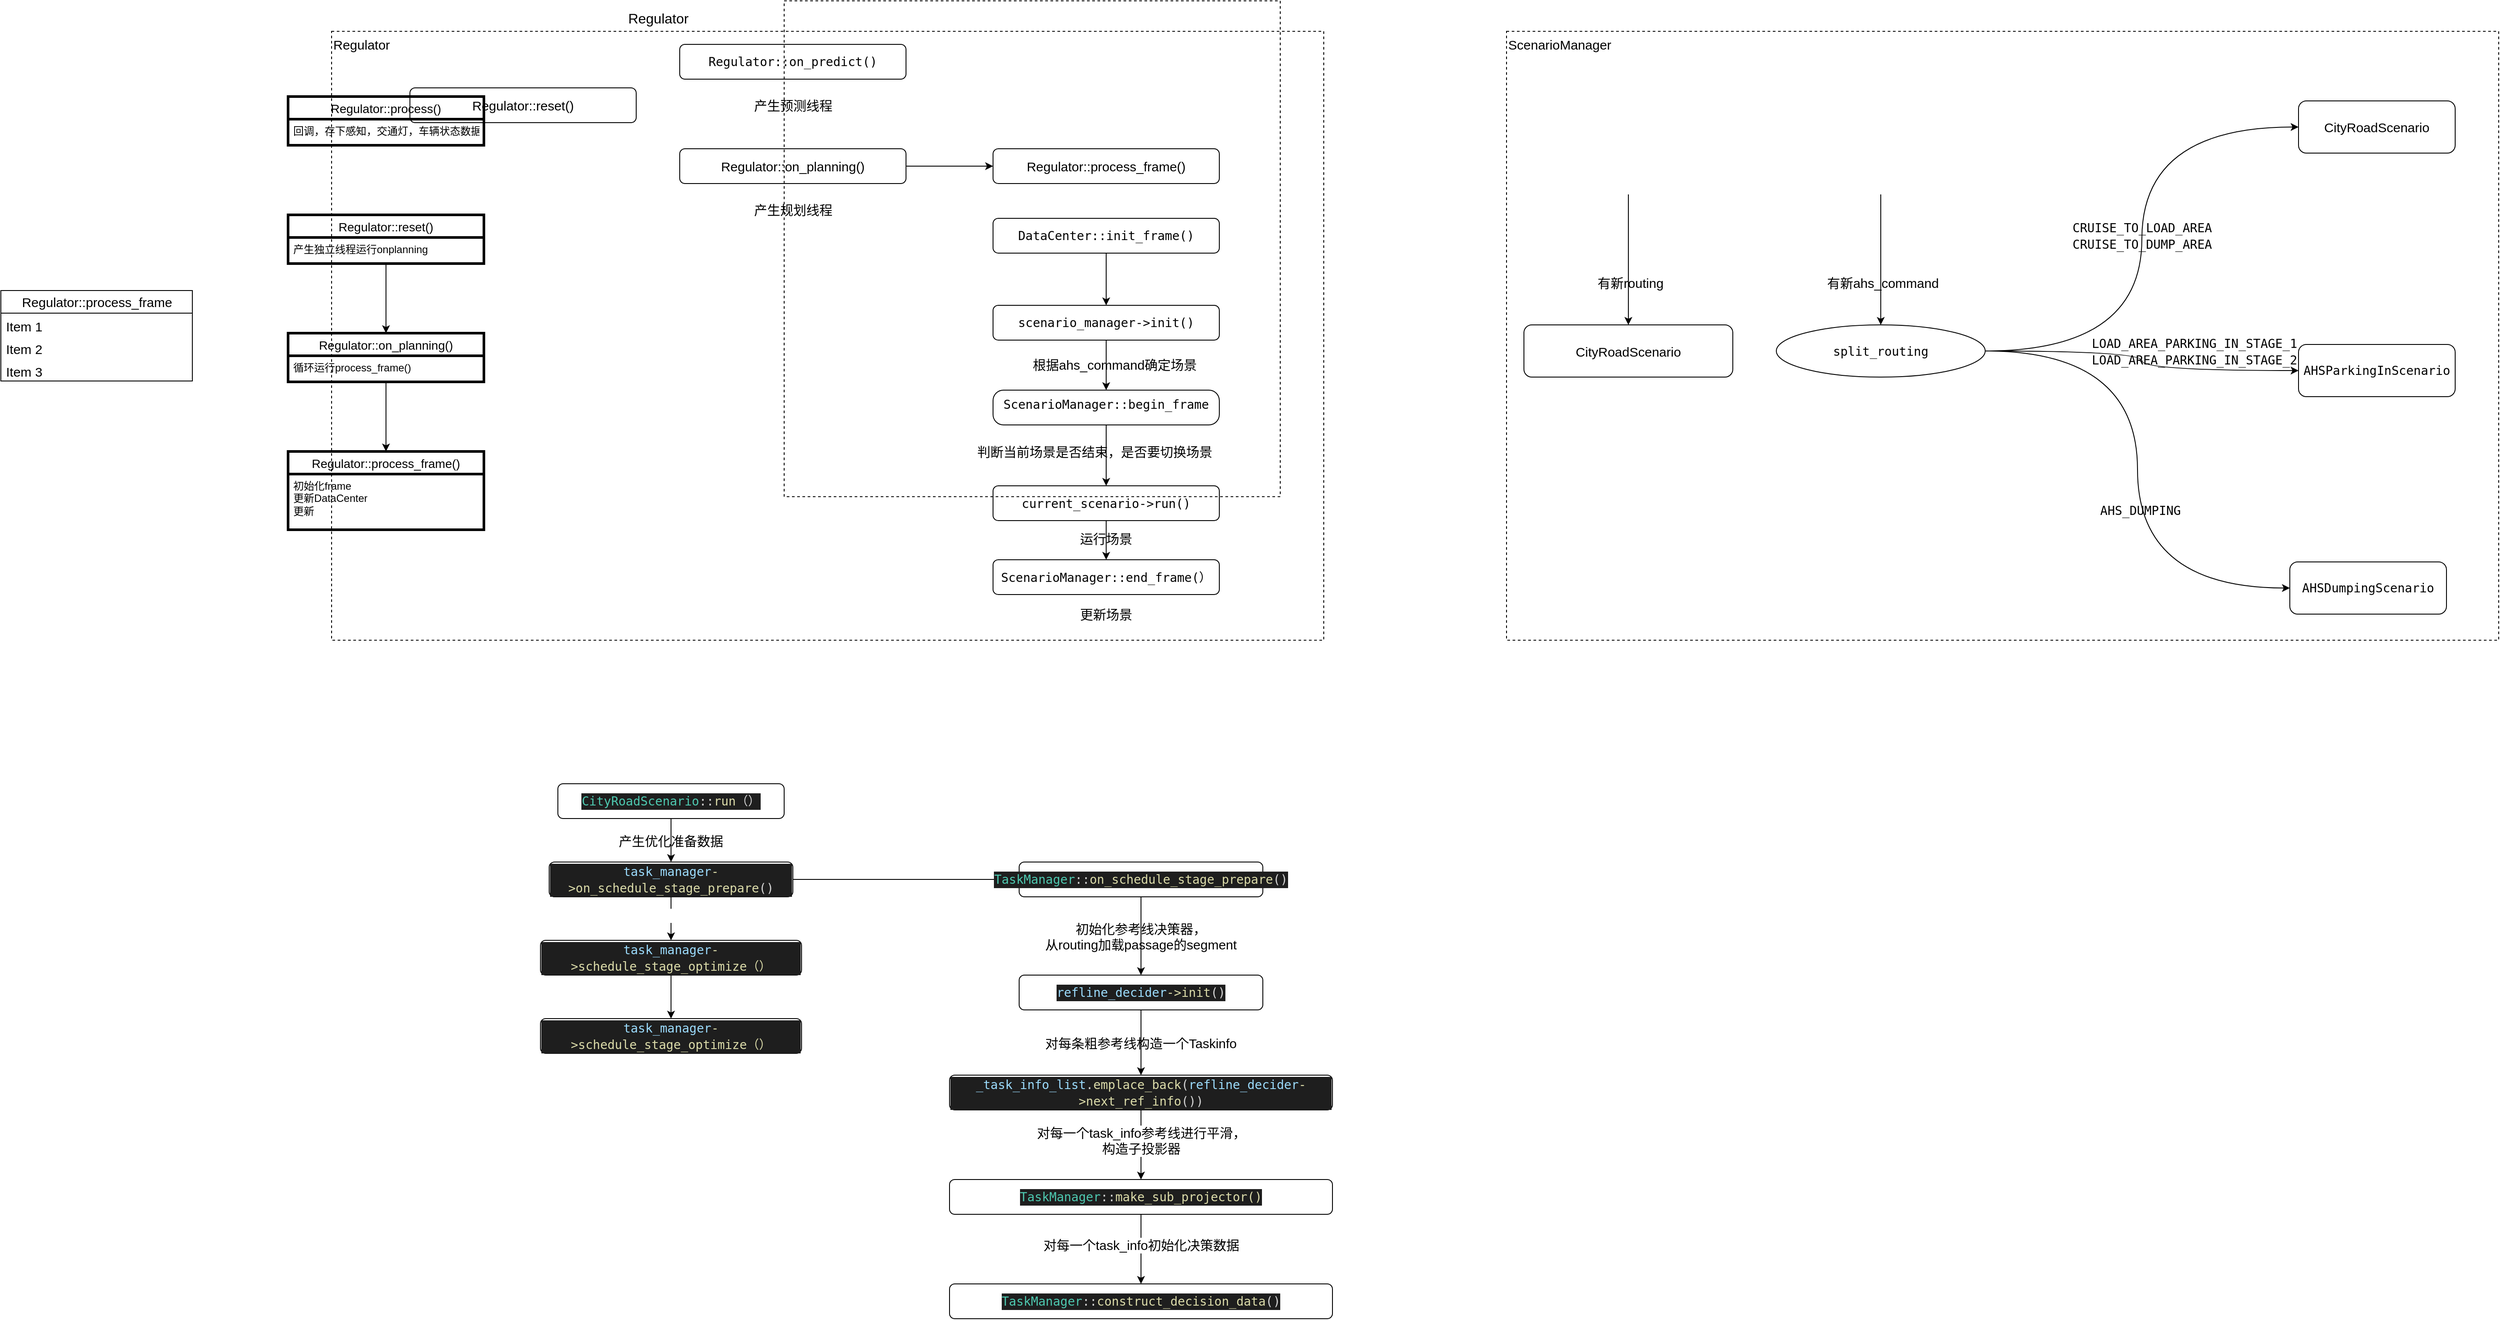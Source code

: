 <mxfile version="17.1.3" type="github">
  <diagram name="Page-1" id="9f46799a-70d6-7492-0946-bef42562c5a5">
    <mxGraphModel dx="2522" dy="757" grid="1" gridSize="10" guides="1" tooltips="1" connect="1" arrows="1" fold="1" page="1" pageScale="1" pageWidth="1100" pageHeight="850" background="none" math="0" shadow="0">
      <root>
        <mxCell id="0" />
        <mxCell id="1" parent="0" />
        <mxCell id="pJc1efH-xtK0zPpBtBS--82" value="Regulator" style="rounded=0;whiteSpace=wrap;html=1;shadow=0;glass=0;labelBackgroundColor=none;sketch=0;fontSize=15;fontColor=default;fillColor=none;align=left;verticalAlign=top;dashed=1;container=0;" vertex="1" parent="1">
          <mxGeometry x="110" y="75" width="1140" height="700" as="geometry" />
        </mxCell>
        <mxCell id="LuZ5Gx4sQXobuHz2hxrh-2" value="" style="whiteSpace=wrap;html=1;aspect=fixed;fillColor=none;dashed=1;" vertex="1" parent="1">
          <mxGeometry x="630" y="40" width="570" height="570" as="geometry" />
        </mxCell>
        <mxCell id="pJc1efH-xtK0zPpBtBS--80" value="ScenarioManager" style="rounded=0;whiteSpace=wrap;html=1;shadow=0;glass=0;labelBackgroundColor=none;sketch=0;fontSize=15;fontColor=default;fillColor=none;align=left;verticalAlign=top;dashed=1;container=0;" vertex="1" parent="1">
          <mxGeometry x="1460" y="75" width="1140" height="700" as="geometry" />
        </mxCell>
        <mxCell id="LuZ5Gx4sQXobuHz2hxrh-3" value="Regulator" style="text;html=1;align=center;verticalAlign=middle;resizable=0;points=[];autosize=1;strokeColor=none;fillColor=none;strokeWidth=5;fontSize=16;" vertex="1" parent="1">
          <mxGeometry x="440" y="50" width="90" height="20" as="geometry" />
        </mxCell>
        <mxCell id="LuZ5Gx4sQXobuHz2hxrh-6" value="Regulator::process()" style="swimlane;fontStyle=0;childLayout=stackLayout;horizontal=1;startSize=26;horizontalStack=0;resizeParent=1;resizeParentMax=0;resizeLast=0;collapsible=1;marginBottom=0;align=center;fontSize=14;strokeWidth=3;fillColor=none;" vertex="1" parent="1">
          <mxGeometry x="60" y="150" width="225" height="56" as="geometry">
            <mxRectangle x="195" y="360" width="60" height="26" as="alternateBounds" />
          </mxGeometry>
        </mxCell>
        <mxCell id="LuZ5Gx4sQXobuHz2hxrh-7" value="回调，存下感知，交通灯，车辆状态数据" style="text;strokeColor=none;fillColor=none;spacingLeft=4;spacingRight=4;overflow=hidden;rotatable=0;points=[[0,0.5],[1,0.5]];portConstraint=eastwest;fontSize=12;dashed=1;" vertex="1" parent="LuZ5Gx4sQXobuHz2hxrh-6">
          <mxGeometry y="26" width="225" height="30" as="geometry" />
        </mxCell>
        <mxCell id="pJc1efH-xtK0zPpBtBS--21" value="" style="group;resizeWidth=1;resizeHeight=1;autosize=1;fillColor=none;html=1;labelBackgroundColor=none;fontColor=default;" vertex="1" connectable="0" parent="1">
          <mxGeometry x="-270" y="373" width="220" height="104" as="geometry" />
        </mxCell>
        <mxCell id="pJc1efH-xtK0zPpBtBS--17" value="Regulator::process_frame" style="swimlane;fontStyle=0;childLayout=stackLayout;horizontal=1;startSize=26;fillColor=none;horizontalStack=0;resizeParent=1;resizeParentMax=0;resizeLast=0;collapsible=1;marginBottom=0;rounded=0;shadow=0;glass=0;sketch=0;fontSize=15;container=0;resizeWidth=1;resizeHeight=1;autosize=1;html=1;labelBackgroundColor=none;fontColor=default;" vertex="1" parent="pJc1efH-xtK0zPpBtBS--21">
          <mxGeometry width="220" height="104" as="geometry" />
        </mxCell>
        <mxCell id="pJc1efH-xtK0zPpBtBS--18" value="Item 1" style="text;strokeColor=none;fillColor=none;align=left;verticalAlign=top;spacingLeft=4;spacingRight=4;overflow=hidden;rotatable=0;points=[[0,0.5],[1,0.5]];portConstraint=eastwest;rounded=0;shadow=0;glass=0;sketch=0;fontSize=15;container=0;resizeWidth=1;resizeHeight=1;autosize=1;html=1;labelBackgroundColor=none;fontColor=default;" vertex="1" parent="pJc1efH-xtK0zPpBtBS--21">
          <mxGeometry y="26" width="220" height="26" as="geometry" />
        </mxCell>
        <mxCell id="pJc1efH-xtK0zPpBtBS--19" value="Item 2" style="text;strokeColor=none;fillColor=none;align=left;verticalAlign=top;spacingLeft=4;spacingRight=4;overflow=hidden;rotatable=0;points=[[0,0.5],[1,0.5]];portConstraint=eastwest;rounded=0;shadow=0;glass=0;sketch=0;fontSize=15;container=0;resizeWidth=1;resizeHeight=1;autosize=1;html=1;labelBackgroundColor=none;fontColor=default;" vertex="1" parent="pJc1efH-xtK0zPpBtBS--21">
          <mxGeometry y="52" width="220" height="26" as="geometry" />
        </mxCell>
        <mxCell id="pJc1efH-xtK0zPpBtBS--20" value="Item 3" style="text;strokeColor=none;fillColor=none;align=left;verticalAlign=top;spacingLeft=4;spacingRight=4;overflow=hidden;rotatable=0;points=[[0,0.5],[1,0.5]];portConstraint=eastwest;rounded=0;shadow=0;glass=0;sketch=0;fontSize=15;container=0;resizeWidth=1;resizeHeight=1;autosize=1;html=1;labelBackgroundColor=none;fontColor=default;" vertex="1" parent="pJc1efH-xtK0zPpBtBS--21">
          <mxGeometry y="78" width="220" height="26" as="geometry" />
        </mxCell>
        <mxCell id="LuZ5Gx4sQXobuHz2hxrh-15" value="" style="edgeStyle=orthogonalEdgeStyle;rounded=0;orthogonalLoop=1;jettySize=auto;html=1;fontSize=12;" edge="1" parent="1" source="LuZ5Gx4sQXobuHz2hxrh-10" target="LuZ5Gx4sQXobuHz2hxrh-13">
          <mxGeometry relative="1" as="geometry" />
        </mxCell>
        <mxCell id="pJc1efH-xtK0zPpBtBS--23" value="Regulator::&lt;span style=&quot;&quot;&gt;reset&lt;/span&gt;&lt;span style=&quot;&quot;&gt;()&lt;/span&gt;" style="rounded=1;whiteSpace=wrap;html=1;shadow=0;glass=0;sketch=0;fontSize=15;fillColor=none;fontColor=default;labelBackgroundColor=none;" vertex="1" parent="1">
          <mxGeometry x="200" y="140" width="260" height="40" as="geometry" />
        </mxCell>
        <mxCell id="LuZ5Gx4sQXobuHz2hxrh-10" value="Regulator::reset()" style="swimlane;fontStyle=0;childLayout=stackLayout;horizontal=1;startSize=26;horizontalStack=0;resizeParent=1;resizeParentMax=0;resizeLast=0;collapsible=1;marginBottom=0;align=center;fontSize=14;strokeWidth=3;fillColor=none;" vertex="1" parent="1">
          <mxGeometry x="60" y="286" width="225" height="56" as="geometry">
            <mxRectangle x="195" y="360" width="60" height="26" as="alternateBounds" />
          </mxGeometry>
        </mxCell>
        <mxCell id="LuZ5Gx4sQXobuHz2hxrh-11" value="产生独立线程运行onplanning" style="text;strokeColor=none;fillColor=none;spacingLeft=4;spacingRight=4;overflow=hidden;rotatable=0;points=[[0,0.5],[1,0.5]];portConstraint=eastwest;fontSize=12;dashed=1;" vertex="1" parent="LuZ5Gx4sQXobuHz2hxrh-10">
          <mxGeometry y="26" width="225" height="30" as="geometry" />
        </mxCell>
        <mxCell id="pJc1efH-xtK0zPpBtBS--24" value="&lt;div style=&quot;font-family: &amp;quot;droid sans mono&amp;quot;, &amp;quot;monospace&amp;quot;, monospace, &amp;quot;droid sans fallback&amp;quot;; font-weight: normal; font-size: 14px; line-height: 19px;&quot;&gt;&lt;div&gt;&lt;span style=&quot;&quot;&gt;Regulator::on_predict&lt;/span&gt;&lt;span style=&quot;&quot;&gt;()&lt;/span&gt;&lt;/div&gt;&lt;/div&gt;" style="rounded=1;whiteSpace=wrap;html=1;shadow=0;glass=0;sketch=0;fontSize=15;fillColor=none;fontColor=default;labelBackgroundColor=none;" vertex="1" parent="1">
          <mxGeometry x="510" y="90" width="260" height="40" as="geometry" />
        </mxCell>
        <mxCell id="LuZ5Gx4sQXobuHz2hxrh-18" value="" style="edgeStyle=orthogonalEdgeStyle;rounded=0;orthogonalLoop=1;jettySize=auto;html=1;fontSize=12;" edge="1" parent="1" source="LuZ5Gx4sQXobuHz2hxrh-13" target="LuZ5Gx4sQXobuHz2hxrh-16">
          <mxGeometry relative="1" as="geometry" />
        </mxCell>
        <mxCell id="pJc1efH-xtK0zPpBtBS--27" style="edgeStyle=orthogonalEdgeStyle;rounded=0;orthogonalLoop=1;jettySize=auto;html=0;entryX=0;entryY=0.5;entryDx=0;entryDy=0;fontSize=15;fontColor=default;labelBackgroundColor=none;" edge="1" parent="1" source="pJc1efH-xtK0zPpBtBS--25" target="pJc1efH-xtK0zPpBtBS--26">
          <mxGeometry relative="1" as="geometry" />
        </mxCell>
        <mxCell id="LuZ5Gx4sQXobuHz2hxrh-13" value="Regulator::on_planning()" style="swimlane;fontStyle=0;childLayout=stackLayout;horizontal=1;startSize=26;horizontalStack=0;resizeParent=1;resizeParentMax=0;resizeLast=0;collapsible=1;marginBottom=0;align=center;fontSize=14;strokeWidth=3;fillColor=none;" vertex="1" parent="1">
          <mxGeometry x="60" y="422" width="225" height="56" as="geometry">
            <mxRectangle x="195" y="360" width="60" height="26" as="alternateBounds" />
          </mxGeometry>
        </mxCell>
        <mxCell id="LuZ5Gx4sQXobuHz2hxrh-14" value="循环运行process_frame()" style="text;strokeColor=none;fillColor=none;spacingLeft=4;spacingRight=4;overflow=hidden;rotatable=0;points=[[0,0.5],[1,0.5]];portConstraint=eastwest;fontSize=12;dashed=1;" vertex="1" parent="LuZ5Gx4sQXobuHz2hxrh-13">
          <mxGeometry y="26" width="225" height="30" as="geometry" />
        </mxCell>
        <mxCell id="pJc1efH-xtK0zPpBtBS--25" value="Regulator::&lt;span style=&quot;&quot;&gt;on_planning&lt;/span&gt;&lt;span style=&quot;&quot;&gt;()&lt;/span&gt;" style="rounded=1;whiteSpace=wrap;html=1;shadow=0;glass=0;sketch=0;fontSize=15;fillColor=none;fontColor=default;labelBackgroundColor=none;" vertex="1" parent="1">
          <mxGeometry x="510" y="210" width="260" height="40" as="geometry" />
        </mxCell>
        <mxCell id="LuZ5Gx4sQXobuHz2hxrh-16" value="Regulator::process_frame()" style="swimlane;fontStyle=0;childLayout=stackLayout;horizontal=1;startSize=26;horizontalStack=0;resizeParent=1;resizeParentMax=0;resizeLast=0;collapsible=1;marginBottom=0;align=center;fontSize=14;strokeWidth=3;fillColor=none;" vertex="1" parent="1">
          <mxGeometry x="60" y="558" width="225" height="90" as="geometry">
            <mxRectangle x="195" y="360" width="60" height="26" as="alternateBounds" />
          </mxGeometry>
        </mxCell>
        <mxCell id="LuZ5Gx4sQXobuHz2hxrh-17" value="初始化frame&lt;br&gt;更新DataCenter&lt;br&gt;更新" style="text;strokeColor=none;fillColor=none;spacingLeft=4;spacingRight=4;overflow=hidden;rotatable=0;points=[[0,0.5],[1,0.5]];portConstraint=eastwest;fontSize=12;dashed=1;html=1;" vertex="1" parent="LuZ5Gx4sQXobuHz2hxrh-16">
          <mxGeometry y="26" width="225" height="64" as="geometry" />
        </mxCell>
        <mxCell id="pJc1efH-xtK0zPpBtBS--26" value="Regulator::&lt;span&gt;&lt;/span&gt;&lt;span style=&quot;&quot;&gt;process_frame&lt;/span&gt;&lt;span style=&quot;&quot;&gt;()&lt;/span&gt;" style="rounded=1;whiteSpace=wrap;html=1;shadow=0;glass=0;sketch=0;fontSize=15;fillColor=none;fontColor=default;labelBackgroundColor=none;" vertex="1" parent="1">
          <mxGeometry x="870" y="210" width="260" height="40" as="geometry" />
        </mxCell>
        <mxCell id="pJc1efH-xtK0zPpBtBS--32" value="" style="edgeStyle=orthogonalEdgeStyle;rounded=0;orthogonalLoop=1;jettySize=auto;html=0;fontSize=15;fontColor=default;labelBackgroundColor=none;entryX=0.5;entryY=0;entryDx=0;entryDy=0;" edge="1" parent="1" source="pJc1efH-xtK0zPpBtBS--28" target="pJc1efH-xtK0zPpBtBS--41">
          <mxGeometry relative="1" as="geometry" />
        </mxCell>
        <mxCell id="pJc1efH-xtK0zPpBtBS--28" value="&lt;div style=&quot;font-family: &amp;quot;droid sans mono&amp;quot;, &amp;quot;monospace&amp;quot;, monospace, &amp;quot;droid sans fallback&amp;quot;; font-weight: normal; font-size: 14px; line-height: 19px;&quot;&gt;&lt;div&gt;&lt;span style=&quot;&quot;&gt; &lt;/span&gt;&lt;span style=&quot;&quot;&gt;DataCenter&lt;/span&gt;&lt;span style=&quot;&quot;&gt;::&lt;/span&gt;&lt;span style=&quot;&quot;&gt;init_frame()&lt;/span&gt;&lt;/div&gt;&lt;/div&gt;" style="rounded=1;whiteSpace=wrap;html=1;shadow=0;glass=0;sketch=0;fontSize=15;fillColor=none;fontColor=default;labelBackgroundColor=none;" vertex="1" parent="1">
          <mxGeometry x="870" y="290" width="260" height="40" as="geometry" />
        </mxCell>
        <mxCell id="pJc1efH-xtK0zPpBtBS--29" value="产生预测线程" style="text;html=1;align=center;verticalAlign=middle;resizable=0;points=[];autosize=1;strokeColor=none;fillColor=none;fontSize=15;fontColor=default;labelBackgroundColor=none;" vertex="1" parent="1">
          <mxGeometry x="585" y="150" width="110" height="20" as="geometry" />
        </mxCell>
        <mxCell id="pJc1efH-xtK0zPpBtBS--30" value="产生规划线程" style="text;html=1;align=center;verticalAlign=middle;resizable=0;points=[];autosize=1;strokeColor=none;fillColor=none;fontSize=15;fontColor=default;labelBackgroundColor=none;" vertex="1" parent="1">
          <mxGeometry x="585" y="270" width="110" height="20" as="geometry" />
        </mxCell>
        <mxCell id="pJc1efH-xtK0zPpBtBS--35" style="edgeStyle=orthogonalEdgeStyle;rounded=0;orthogonalLoop=1;jettySize=auto;html=0;entryX=0.5;entryY=0;entryDx=0;entryDy=0;labelBackgroundColor=none;fontSize=15;fontColor=default;" edge="1" parent="1" source="pJc1efH-xtK0zPpBtBS--31" target="pJc1efH-xtK0zPpBtBS--34">
          <mxGeometry relative="1" as="geometry" />
        </mxCell>
        <mxCell id="pJc1efH-xtK0zPpBtBS--31" value="&lt;div style=&quot;font-family: &amp;quot;droid sans mono&amp;quot; , &amp;quot;monospace&amp;quot; , monospace , &amp;quot;droid sans fallback&amp;quot; ; font-weight: normal ; font-size: 14px ; line-height: 19px&quot;&gt;&lt;div&gt;&lt;span&gt;ScenarioManager&lt;/span&gt;&lt;span&gt;::&lt;/span&gt;&lt;span&gt;begin_frame&lt;br&gt;&lt;br&gt;&lt;/span&gt;&lt;/div&gt;&lt;/div&gt;" style="rounded=1;whiteSpace=wrap;html=1;shadow=0;glass=0;sketch=0;fontSize=15;fillColor=none;fontColor=default;verticalAlign=top;align=center;autosize=1;arcSize=30;labelPosition=center;verticalLabelPosition=middle;labelBackgroundColor=none;" vertex="1" parent="1">
          <mxGeometry x="870" y="487.5" width="260" height="40" as="geometry" />
        </mxCell>
        <mxCell id="pJc1efH-xtK0zPpBtBS--33" value="&lt;span&gt;判断当前场景是否结束，是否要切换场景&lt;/span&gt;" style="text;whiteSpace=wrap;html=1;fontSize=15;fontColor=default;labelBackgroundColor=none;" vertex="1" parent="1">
          <mxGeometry x="850" y="542.5" width="300" height="30" as="geometry" />
        </mxCell>
        <mxCell id="pJc1efH-xtK0zPpBtBS--38" value="" style="edgeStyle=orthogonalEdgeStyle;rounded=0;orthogonalLoop=1;jettySize=auto;html=0;labelBackgroundColor=none;fontSize=15;fontColor=default;" edge="1" parent="1" source="pJc1efH-xtK0zPpBtBS--34" target="pJc1efH-xtK0zPpBtBS--37">
          <mxGeometry relative="1" as="geometry" />
        </mxCell>
        <mxCell id="pJc1efH-xtK0zPpBtBS--34" value="&lt;div style=&quot;font-family: &amp;quot;droid sans mono&amp;quot;, &amp;quot;monospace&amp;quot;, monospace, &amp;quot;droid sans fallback&amp;quot;; font-weight: normal; font-size: 14px; line-height: 19px;&quot;&gt;&lt;div&gt;&lt;span style=&quot;&quot;&gt;current_scenario&lt;/span&gt;&lt;span style=&quot;&quot;&gt;-&amp;gt;&lt;/span&gt;&lt;span style=&quot;&quot;&gt;run&lt;/span&gt;&lt;span style=&quot;&quot;&gt;(&lt;/span&gt;&lt;span style=&quot;&quot;&gt;)&lt;/span&gt;&lt;/div&gt;&lt;/div&gt;" style="rounded=1;whiteSpace=wrap;html=1;shadow=0;glass=0;sketch=0;fontSize=15;fillColor=none;fontColor=default;labelBackgroundColor=none;" vertex="1" parent="1">
          <mxGeometry x="870" y="597.5" width="260" height="40" as="geometry" />
        </mxCell>
        <mxCell id="pJc1efH-xtK0zPpBtBS--37" value="&lt;div style=&quot;font-family: &amp;quot;droid sans mono&amp;quot;, &amp;quot;monospace&amp;quot;, monospace, &amp;quot;droid sans fallback&amp;quot;; font-weight: normal; font-size: 14px; line-height: 19px;&quot;&gt;&lt;div&gt;&lt;span style=&quot;&quot;&gt;ScenarioManager&lt;/span&gt;&lt;span style=&quot;&quot;&gt;::&lt;/span&gt;&lt;span style=&quot;&quot;&gt;end_frame&lt;/span&gt;&lt;span style=&quot;&quot;&gt;(）&lt;/span&gt;&lt;/div&gt;&lt;/div&gt;" style="rounded=1;whiteSpace=wrap;html=1;shadow=0;glass=0;sketch=0;fontSize=15;fillColor=none;fontColor=default;labelBackgroundColor=none;" vertex="1" parent="1">
          <mxGeometry x="870" y="682.5" width="260" height="40" as="geometry" />
        </mxCell>
        <mxCell id="pJc1efH-xtK0zPpBtBS--39" value="运行场景" style="text;whiteSpace=wrap;html=1;fontSize=15;fontColor=default;align=center;labelBackgroundColor=none;" vertex="1" parent="1">
          <mxGeometry x="850" y="642.5" width="300" height="30" as="geometry" />
        </mxCell>
        <mxCell id="pJc1efH-xtK0zPpBtBS--40" value="更新场景" style="text;whiteSpace=wrap;html=1;fontSize=15;fontColor=default;align=center;labelBackgroundColor=none;" vertex="1" parent="1">
          <mxGeometry x="850" y="730" width="300" height="30" as="geometry" />
        </mxCell>
        <mxCell id="pJc1efH-xtK0zPpBtBS--42" style="edgeStyle=orthogonalEdgeStyle;rounded=0;orthogonalLoop=1;jettySize=auto;html=0;exitX=0.5;exitY=1;exitDx=0;exitDy=0;entryX=0.5;entryY=0;entryDx=0;entryDy=0;labelBackgroundColor=none;fontSize=15;fontColor=default;" edge="1" parent="1" source="pJc1efH-xtK0zPpBtBS--41" target="pJc1efH-xtK0zPpBtBS--31">
          <mxGeometry relative="1" as="geometry" />
        </mxCell>
        <mxCell id="pJc1efH-xtK0zPpBtBS--41" value="&lt;div style=&quot;font-family: &amp;quot;droid sans mono&amp;quot;, &amp;quot;monospace&amp;quot;, monospace, &amp;quot;droid sans fallback&amp;quot;; font-weight: normal; font-size: 14px; line-height: 19px;&quot;&gt;&lt;div&gt;&lt;span style=&quot;&quot;&gt;scenario_manager&lt;/span&gt;&lt;span style=&quot;&quot;&gt;-&amp;gt;&lt;/span&gt;&lt;span style=&quot;&quot;&gt;init()&lt;/span&gt;&lt;/div&gt;&lt;/div&gt;" style="rounded=1;whiteSpace=wrap;html=1;shadow=0;glass=0;sketch=0;fontSize=15;fillColor=none;fontColor=default;labelBackgroundColor=none;" vertex="1" parent="1">
          <mxGeometry x="870" y="390" width="260" height="40" as="geometry" />
        </mxCell>
        <mxCell id="pJc1efH-xtK0zPpBtBS--43" value="&lt;div&gt;根据ahs_command确定场景&lt;br&gt;&lt;/div&gt;" style="text;whiteSpace=wrap;html=1;fontSize=15;fontColor=default;align=center;labelBackgroundColor=none;" vertex="1" parent="1">
          <mxGeometry x="860" y="443" width="300" height="30" as="geometry" />
        </mxCell>
        <mxCell id="pJc1efH-xtK0zPpBtBS--45" value="CityRoadScenario" style="rounded=1;whiteSpace=wrap;html=1;shadow=0;glass=0;labelBackgroundColor=none;sketch=0;fontSize=15;fontColor=default;fillColor=none;container=0;" vertex="1" parent="1">
          <mxGeometry x="1480" y="412.5" width="240" height="60" as="geometry" />
        </mxCell>
        <mxCell id="pJc1efH-xtK0zPpBtBS--46" value="" style="endArrow=classic;html=1;rounded=0;labelBackgroundColor=none;fontSize=15;fontColor=default;entryX=0.5;entryY=0;entryDx=0;entryDy=0;" edge="1" parent="1" target="pJc1efH-xtK0zPpBtBS--45">
          <mxGeometry width="50" height="50" relative="1" as="geometry">
            <mxPoint x="1600" y="262.5" as="sourcePoint" />
            <mxPoint x="1370" y="552.5" as="targetPoint" />
          </mxGeometry>
        </mxCell>
        <mxCell id="pJc1efH-xtK0zPpBtBS--48" value="有新routing" style="edgeLabel;html=1;align=center;verticalAlign=middle;resizable=0;points=[];fontSize=15;fontColor=default;labelBackgroundColor=none;container=0;" vertex="1" connectable="0" parent="pJc1efH-xtK0zPpBtBS--46">
          <mxGeometry x="0.347" y="2" relative="1" as="geometry">
            <mxPoint as="offset" />
          </mxGeometry>
        </mxCell>
        <mxCell id="pJc1efH-xtK0zPpBtBS--49" value="&lt;div style=&quot;font-family: &amp;quot;droid sans mono&amp;quot;, &amp;quot;monospace&amp;quot;, monospace, &amp;quot;droid sans fallback&amp;quot;; font-weight: normal; font-size: 14px; line-height: 19px;&quot;&gt;&lt;div&gt;&lt;span style=&quot;&quot;&gt;split_routing&lt;/span&gt;&lt;/div&gt;&lt;/div&gt;" style="ellipse;whiteSpace=wrap;html=1;align=center;treeFolding=1;treeMoving=1;newEdgeStyle={&quot;edgeStyle&quot;:&quot;entityRelationEdgeStyle&quot;,&quot;startArrow&quot;:&quot;none&quot;,&quot;endArrow&quot;:&quot;none&quot;,&quot;segment&quot;:10,&quot;curved&quot;:1};rounded=0;shadow=0;glass=0;labelBackgroundColor=none;sketch=0;fontSize=15;fontColor=default;fillColor=none;container=0;" vertex="1" parent="1">
          <mxGeometry x="1770" y="412.5" width="240" height="60" as="geometry" />
        </mxCell>
        <mxCell id="pJc1efH-xtK0zPpBtBS--50" value="" style="endArrow=classic;html=1;rounded=0;labelBackgroundColor=none;fontSize=15;fontColor=default;entryX=0.5;entryY=0;entryDx=0;entryDy=0;" edge="1" parent="1" target="pJc1efH-xtK0zPpBtBS--49">
          <mxGeometry width="50" height="50" relative="1" as="geometry">
            <mxPoint x="1890" y="262.5" as="sourcePoint" />
            <mxPoint x="1660" y="552.5" as="targetPoint" />
          </mxGeometry>
        </mxCell>
        <mxCell id="pJc1efH-xtK0zPpBtBS--51" value="有新ahs_command" style="edgeLabel;html=1;align=center;verticalAlign=middle;resizable=0;points=[];fontSize=15;fontColor=default;labelBackgroundColor=none;container=0;" vertex="1" connectable="0" parent="pJc1efH-xtK0zPpBtBS--50">
          <mxGeometry x="0.347" y="2" relative="1" as="geometry">
            <mxPoint as="offset" />
          </mxGeometry>
        </mxCell>
        <mxCell id="pJc1efH-xtK0zPpBtBS--68" value="CityRoadScenario" style="rounded=1;whiteSpace=wrap;html=1;shadow=0;glass=0;labelBackgroundColor=none;sketch=0;fontSize=15;fontColor=default;fillColor=none;container=0;" vertex="1" parent="1">
          <mxGeometry x="2370" y="155" width="180" height="60" as="geometry" />
        </mxCell>
        <mxCell id="pJc1efH-xtK0zPpBtBS--69" value="" style="edgeStyle=orthogonalEdgeStyle;rounded=0;orthogonalLoop=1;jettySize=auto;html=0;labelBackgroundColor=none;fontSize=15;fontColor=default;curved=1;entryX=0;entryY=0.5;entryDx=0;entryDy=0;" edge="1" parent="1" source="pJc1efH-xtK0zPpBtBS--49" target="pJc1efH-xtK0zPpBtBS--68">
          <mxGeometry relative="1" as="geometry" />
        </mxCell>
        <mxCell id="pJc1efH-xtK0zPpBtBS--70" value="&lt;div style=&quot;font-family: &amp;quot;droid sans mono&amp;quot;, &amp;quot;monospace&amp;quot;, monospace, &amp;quot;droid sans fallback&amp;quot;; font-weight: normal; font-size: 14px; line-height: 19px;&quot;&gt;&lt;div&gt;&lt;span style=&quot;&quot;&gt;CRUISE_TO_LOAD_AREA&lt;br&gt;&lt;/span&gt;&lt;div style=&quot;font-family: &amp;quot;droid sans mono&amp;quot;, &amp;quot;monospace&amp;quot;, monospace, &amp;quot;droid sans fallback&amp;quot;; font-weight: normal; font-size: 14px; line-height: 19px;&quot;&gt;&lt;div&gt;&lt;span style=&quot;&quot;&gt;CRUISE_TO_DUMP_AREA&lt;/span&gt;&lt;/div&gt;&lt;/div&gt;&lt;span style=&quot;&quot;&gt;&lt;/span&gt;&lt;/div&gt;&lt;/div&gt;" style="edgeLabel;html=1;align=center;verticalAlign=middle;resizable=0;points=[];fontSize=15;fontColor=default;labelBackgroundColor=none;container=0;" vertex="1" connectable="0" parent="pJc1efH-xtK0zPpBtBS--69">
          <mxGeometry x="-0.152" relative="1" as="geometry">
            <mxPoint y="-51" as="offset" />
          </mxGeometry>
        </mxCell>
        <mxCell id="pJc1efH-xtK0zPpBtBS--72" value="&lt;div style=&quot;font-family: &amp;quot;droid sans mono&amp;quot;, &amp;quot;monospace&amp;quot;, monospace, &amp;quot;droid sans fallback&amp;quot;; font-weight: normal; font-size: 14px; line-height: 19px;&quot;&gt;&lt;div&gt;&lt;span style=&quot;&quot;&gt;AHSParkingInScenario&lt;/span&gt;&lt;/div&gt;&lt;/div&gt;" style="rounded=1;whiteSpace=wrap;html=1;shadow=0;glass=0;labelBackgroundColor=none;sketch=0;fontSize=15;fontColor=default;fillColor=none;container=0;" vertex="1" parent="1">
          <mxGeometry x="2370" y="435" width="180" height="60" as="geometry" />
        </mxCell>
        <mxCell id="pJc1efH-xtK0zPpBtBS--73" value="" style="edgeStyle=orthogonalEdgeStyle;curved=1;rounded=0;orthogonalLoop=1;jettySize=auto;html=0;labelBackgroundColor=none;fontSize=15;fontColor=default;entryX=0;entryY=0.5;entryDx=0;entryDy=0;" edge="1" parent="1" source="pJc1efH-xtK0zPpBtBS--49" target="pJc1efH-xtK0zPpBtBS--72">
          <mxGeometry relative="1" as="geometry" />
        </mxCell>
        <mxCell id="pJc1efH-xtK0zPpBtBS--77" value="&lt;div style=&quot;font-family: &amp;quot;droid sans mono&amp;quot;, &amp;quot;monospace&amp;quot;, monospace, &amp;quot;droid sans fallback&amp;quot;; font-weight: normal; font-size: 14px; line-height: 19px;&quot;&gt;&lt;div&gt;&lt;span style=&quot;&quot;&gt;LOAD_AREA_PARKING_IN_STAGE_1&lt;br&gt;&lt;/span&gt;&lt;div style=&quot;font-family: &amp;quot;droid sans mono&amp;quot;, &amp;quot;monospace&amp;quot;, monospace, &amp;quot;droid sans fallback&amp;quot;; font-weight: normal; font-size: 14px; line-height: 19px;&quot;&gt;&lt;div&gt;&lt;span style=&quot;&quot;&gt;LOAD_AREA_PARKING_IN_STAGE_2&lt;br&gt;&lt;/span&gt;&lt;/div&gt;&lt;/div&gt;&lt;span style=&quot;&quot;&gt;&lt;/span&gt;&lt;/div&gt;&lt;/div&gt;" style="edgeLabel;html=1;align=center;verticalAlign=middle;resizable=0;points=[];fontSize=15;fontColor=default;labelBackgroundColor=none;container=0;" vertex="1" connectable="0" parent="pJc1efH-xtK0zPpBtBS--73">
          <mxGeometry x="0.282" y="11" relative="1" as="geometry">
            <mxPoint x="17" y="-11" as="offset" />
          </mxGeometry>
        </mxCell>
        <mxCell id="pJc1efH-xtK0zPpBtBS--75" value="&lt;div style=&quot;font-family: &amp;quot;droid sans mono&amp;quot;, &amp;quot;monospace&amp;quot;, monospace, &amp;quot;droid sans fallback&amp;quot;; font-weight: normal; font-size: 14px; line-height: 19px;&quot;&gt;&lt;div&gt;&lt;span style=&quot;&quot;&gt;AHSDumpingScenario&lt;/span&gt;&lt;/div&gt;&lt;/div&gt;" style="rounded=1;whiteSpace=wrap;html=1;shadow=0;glass=0;labelBackgroundColor=none;sketch=0;fontSize=15;fontColor=default;fillColor=none;container=0;" vertex="1" parent="1">
          <mxGeometry x="2360" y="685" width="180" height="60" as="geometry" />
        </mxCell>
        <mxCell id="pJc1efH-xtK0zPpBtBS--76" style="edgeStyle=orthogonalEdgeStyle;curved=1;rounded=0;orthogonalLoop=1;jettySize=auto;html=0;entryX=0;entryY=0.5;entryDx=0;entryDy=0;labelBackgroundColor=none;fontSize=15;fontColor=default;" edge="1" parent="1" source="pJc1efH-xtK0zPpBtBS--49" target="pJc1efH-xtK0zPpBtBS--75">
          <mxGeometry relative="1" as="geometry" />
        </mxCell>
        <mxCell id="pJc1efH-xtK0zPpBtBS--78" value="&lt;div style=&quot;font-family: &amp;quot;droid sans mono&amp;quot;, &amp;quot;monospace&amp;quot;, monospace, &amp;quot;droid sans fallback&amp;quot;; font-weight: normal; font-size: 14px; line-height: 19px;&quot;&gt;&lt;div&gt;&lt;span style=&quot;&quot;&gt;AHS_DUMPING&lt;/span&gt;&lt;/div&gt;&lt;/div&gt;" style="edgeLabel;html=1;align=center;verticalAlign=middle;resizable=0;points=[];fontSize=15;fontColor=default;labelBackgroundColor=none;container=0;" vertex="1" connectable="0" parent="pJc1efH-xtK0zPpBtBS--76">
          <mxGeometry x="0.147" y="3" relative="1" as="geometry">
            <mxPoint y="1" as="offset" />
          </mxGeometry>
        </mxCell>
        <mxCell id="pJc1efH-xtK0zPpBtBS--85" value="产生优化准备数据" style="edgeStyle=orthogonalEdgeStyle;curved=1;rounded=0;orthogonalLoop=1;jettySize=auto;html=0;labelBackgroundColor=none;fontSize=15;fontColor=default;" edge="1" parent="1" source="pJc1efH-xtK0zPpBtBS--83" target="pJc1efH-xtK0zPpBtBS--84">
          <mxGeometry relative="1" as="geometry" />
        </mxCell>
        <mxCell id="pJc1efH-xtK0zPpBtBS--83" value="&lt;div style=&quot;color: rgb(212 , 212 , 212) ; background-color: rgb(30 , 30 , 30) ; font-family: &amp;#34;droid sans mono&amp;#34; , &amp;#34;monospace&amp;#34; , monospace , &amp;#34;droid sans fallback&amp;#34; ; font-weight: normal ; font-size: 14px ; line-height: 19px&quot;&gt;&lt;div&gt;&lt;span style=&quot;color: #4ec9b0&quot;&gt;CityRoadScenario&lt;/span&gt;&lt;span style=&quot;color: #d4d4d4&quot;&gt;::&lt;/span&gt;&lt;span style=&quot;color: #dcdcaa&quot;&gt;run&lt;/span&gt;（）&lt;/div&gt;&lt;/div&gt;" style="rounded=1;whiteSpace=wrap;html=1;shadow=0;glass=0;sketch=0;fontSize=15;fillColor=none;fontColor=default;labelBackgroundColor=none;" vertex="1" parent="1">
          <mxGeometry x="370" y="940" width="260" height="40" as="geometry" />
        </mxCell>
        <mxCell id="pJc1efH-xtK0zPpBtBS--87" style="edgeStyle=orthogonalEdgeStyle;curved=1;rounded=0;orthogonalLoop=1;jettySize=auto;html=0;entryX=0.5;entryY=0;entryDx=0;entryDy=0;labelBackgroundColor=none;fontSize=15;fontColor=default;startArrow=none;" edge="1" parent="1" target="pJc1efH-xtK0zPpBtBS--86">
          <mxGeometry relative="1" as="geometry">
            <mxPoint x="500" y="1100" as="sourcePoint" />
          </mxGeometry>
        </mxCell>
        <mxCell id="pJc1efH-xtK0zPpBtBS--93" value="" style="edgeStyle=orthogonalEdgeStyle;curved=1;rounded=0;orthogonalLoop=1;jettySize=auto;html=0;labelBackgroundColor=none;fontSize=15;fontColor=default;" edge="1" parent="1" source="pJc1efH-xtK0zPpBtBS--84" target="pJc1efH-xtK0zPpBtBS--92">
          <mxGeometry relative="1" as="geometry" />
        </mxCell>
        <mxCell id="pJc1efH-xtK0zPpBtBS--84" value="&lt;div style=&quot;color: rgb(212 , 212 , 212) ; background-color: rgb(30 , 30 , 30) ; font-family: &amp;#34;droid sans mono&amp;#34; , &amp;#34;monospace&amp;#34; , monospace , &amp;#34;droid sans fallback&amp;#34; ; font-weight: normal ; font-size: 14px ; line-height: 19px&quot;&gt;&lt;div&gt;&lt;span style=&quot;color: #d4d4d4&quot;&gt; &lt;/span&gt;&lt;span style=&quot;color: #9cdcfe&quot;&gt;task_manager&lt;/span&gt;&lt;span style=&quot;color: #dcdcaa&quot;&gt;-&amp;gt;&lt;/span&gt;&lt;span style=&quot;color: #dcdcaa&quot;&gt;on_schedule_stage_prepare&lt;/span&gt;&lt;span style=&quot;color: #d4d4d4&quot;&gt;()&lt;/span&gt;&lt;/div&gt;&lt;/div&gt;" style="rounded=1;whiteSpace=wrap;html=1;shadow=0;glass=0;sketch=0;fontSize=15;fillColor=none;fontColor=default;labelBackgroundColor=none;" vertex="1" parent="1">
          <mxGeometry x="360" y="1030" width="280" height="40" as="geometry" />
        </mxCell>
        <mxCell id="pJc1efH-xtK0zPpBtBS--91" style="edgeStyle=orthogonalEdgeStyle;curved=1;rounded=0;orthogonalLoop=1;jettySize=auto;html=0;labelBackgroundColor=none;fontSize=15;fontColor=default;" edge="1" parent="1" source="pJc1efH-xtK0zPpBtBS--86" target="pJc1efH-xtK0zPpBtBS--90">
          <mxGeometry relative="1" as="geometry" />
        </mxCell>
        <mxCell id="pJc1efH-xtK0zPpBtBS--86" value="&lt;div style=&quot;color: rgb(212 , 212 , 212) ; background-color: rgb(30 , 30 , 30) ; font-family: &amp;#34;droid sans mono&amp;#34; , &amp;#34;monospace&amp;#34; , monospace , &amp;#34;droid sans fallback&amp;#34; ; font-weight: normal ; font-size: 14px ; line-height: 19px&quot;&gt;&lt;div&gt;&lt;span style=&quot;color: #d4d4d4&quot;&gt; &lt;/span&gt;&lt;span style=&quot;color: #9cdcfe&quot;&gt;task_manager&lt;/span&gt;&lt;span style=&quot;color: #dcdcaa&quot;&gt;-&amp;gt;&lt;/span&gt;&lt;span style=&quot;color: #dcdcaa&quot;&gt;schedule_stage_optimize（）&lt;/span&gt;&lt;/div&gt;&lt;/div&gt;" style="rounded=1;whiteSpace=wrap;html=1;shadow=0;glass=0;sketch=0;fontSize=15;fillColor=none;fontColor=default;labelBackgroundColor=none;" vertex="1" parent="1">
          <mxGeometry x="350" y="1120" width="300" height="40" as="geometry" />
        </mxCell>
        <mxCell id="pJc1efH-xtK0zPpBtBS--89" value="" style="edgeStyle=orthogonalEdgeStyle;curved=1;rounded=0;orthogonalLoop=1;jettySize=auto;html=0;entryX=0.5;entryY=0;entryDx=0;entryDy=0;labelBackgroundColor=none;fontSize=15;fontColor=default;endArrow=none;" edge="1" parent="1" source="pJc1efH-xtK0zPpBtBS--84">
          <mxGeometry relative="1" as="geometry">
            <mxPoint x="500" y="1070" as="sourcePoint" />
            <mxPoint x="500" y="1080" as="targetPoint" />
          </mxGeometry>
        </mxCell>
        <mxCell id="pJc1efH-xtK0zPpBtBS--90" value="&lt;div style=&quot;color: rgb(212 , 212 , 212) ; background-color: rgb(30 , 30 , 30) ; font-family: &amp;#34;droid sans mono&amp;#34; , &amp;#34;monospace&amp;#34; , monospace , &amp;#34;droid sans fallback&amp;#34; ; font-weight: normal ; font-size: 14px ; line-height: 19px&quot;&gt;&lt;div&gt;&lt;span style=&quot;color: #d4d4d4&quot;&gt; &lt;/span&gt;&lt;span style=&quot;color: #9cdcfe&quot;&gt;task_manager&lt;/span&gt;&lt;span style=&quot;color: #dcdcaa&quot;&gt;-&amp;gt;&lt;/span&gt;&lt;span style=&quot;color: #dcdcaa&quot;&gt;schedule_stage_optimize（）&lt;/span&gt;&lt;/div&gt;&lt;/div&gt;" style="rounded=1;whiteSpace=wrap;html=1;shadow=0;glass=0;sketch=0;fontSize=15;fillColor=none;fontColor=default;labelBackgroundColor=none;" vertex="1" parent="1">
          <mxGeometry x="350" y="1210" width="300" height="40" as="geometry" />
        </mxCell>
        <mxCell id="pJc1efH-xtK0zPpBtBS--95" value="初始化参考线决策器，&#xa;从routing加载passage的segment" style="edgeStyle=orthogonalEdgeStyle;curved=1;rounded=0;orthogonalLoop=1;jettySize=auto;html=0;labelBackgroundColor=none;fontSize=15;fontColor=default;entryX=0.5;entryY=0;entryDx=0;entryDy=0;" edge="1" parent="1" source="pJc1efH-xtK0zPpBtBS--92" target="pJc1efH-xtK0zPpBtBS--102">
          <mxGeometry relative="1" as="geometry">
            <mxPoint x="1040" y="1150" as="targetPoint" />
          </mxGeometry>
        </mxCell>
        <mxCell id="pJc1efH-xtK0zPpBtBS--92" value="&lt;div style=&quot;color: rgb(212 , 212 , 212) ; background-color: rgb(30 , 30 , 30) ; font-family: &amp;#34;droid sans mono&amp;#34; , &amp;#34;monospace&amp;#34; , monospace , &amp;#34;droid sans fallback&amp;#34; ; font-weight: normal ; font-size: 14px ; line-height: 19px&quot;&gt;&lt;div&gt;&lt;span style=&quot;color: #4ec9b0&quot;&gt;TaskManager&lt;/span&gt;&lt;span style=&quot;color: #d4d4d4&quot;&gt;::&lt;/span&gt;&lt;span style=&quot;color: #dcdcaa&quot;&gt;on_schedule_stage_prepare&lt;/span&gt;&lt;span style=&quot;color: #d4d4d4&quot;&gt;()&lt;/span&gt;&lt;/div&gt;&lt;/div&gt;" style="rounded=1;whiteSpace=wrap;html=1;shadow=0;glass=0;sketch=0;fontSize=15;fillColor=none;fontColor=default;labelBackgroundColor=none;" vertex="1" parent="1">
          <mxGeometry x="900" y="1030" width="280" height="40" as="geometry" />
        </mxCell>
        <mxCell id="pJc1efH-xtK0zPpBtBS--106" value="对每条粗参考线构造一个Taskinfo" style="edgeStyle=orthogonalEdgeStyle;rounded=0;orthogonalLoop=1;jettySize=auto;html=0;entryX=0.5;entryY=0;entryDx=0;entryDy=0;labelBackgroundColor=none;fontSize=15;fontColor=default;" edge="1" parent="1" source="pJc1efH-xtK0zPpBtBS--102" target="pJc1efH-xtK0zPpBtBS--104">
          <mxGeometry relative="1" as="geometry" />
        </mxCell>
        <mxCell id="pJc1efH-xtK0zPpBtBS--102" value="&lt;div style=&quot;color: rgb(212 , 212 , 212) ; background-color: rgb(30 , 30 , 30) ; font-family: &amp;#34;droid sans mono&amp;#34; , &amp;#34;monospace&amp;#34; , monospace , &amp;#34;droid sans fallback&amp;#34; ; font-weight: normal ; font-size: 14px ; line-height: 19px&quot;&gt;&lt;div&gt;&lt;span style=&quot;color: #d4d4d4&quot;&gt; &lt;/span&gt;&lt;span style=&quot;color: #9cdcfe&quot;&gt;refline_decider&lt;/span&gt;&lt;span style=&quot;color: #dcdcaa&quot;&gt;-&amp;gt;&lt;/span&gt;&lt;span style=&quot;color: #dcdcaa&quot;&gt;init&lt;/span&gt;&lt;span style=&quot;color: #d4d4d4&quot;&gt;()&lt;/span&gt;&lt;/div&gt;&lt;/div&gt;" style="rounded=1;whiteSpace=wrap;html=1;shadow=0;glass=0;sketch=0;fontSize=15;fillColor=none;fontColor=default;labelBackgroundColor=none;" vertex="1" parent="1">
          <mxGeometry x="900" y="1160" width="280" height="40" as="geometry" />
        </mxCell>
        <mxCell id="pJc1efH-xtK0zPpBtBS--108" value="" style="edgeStyle=orthogonalEdgeStyle;rounded=0;orthogonalLoop=1;jettySize=auto;html=0;labelBackgroundColor=none;fontSize=15;fontColor=default;" edge="1" parent="1" source="pJc1efH-xtK0zPpBtBS--104" target="pJc1efH-xtK0zPpBtBS--107">
          <mxGeometry relative="1" as="geometry" />
        </mxCell>
        <mxCell id="pJc1efH-xtK0zPpBtBS--109" value="对每一个task_info参考线进行平滑，&lt;br&gt;构造子投影器" style="edgeLabel;html=1;align=center;verticalAlign=middle;resizable=0;points=[];fontSize=15;fontColor=default;" vertex="1" connectable="0" parent="pJc1efH-xtK0zPpBtBS--108">
          <mxGeometry x="0.25" y="1" relative="1" as="geometry">
            <mxPoint x="-1" y="-15" as="offset" />
          </mxGeometry>
        </mxCell>
        <mxCell id="pJc1efH-xtK0zPpBtBS--104" value="&lt;div style=&quot;color: rgb(212 , 212 , 212) ; background-color: rgb(30 , 30 , 30) ; font-family: &amp;#34;droid sans mono&amp;#34; , &amp;#34;monospace&amp;#34; , monospace , &amp;#34;droid sans fallback&amp;#34; ; font-weight: normal ; font-size: 14px ; line-height: 19px&quot;&gt;&lt;div&gt;&lt;span style=&quot;color: #9cdcfe&quot;&gt;_task_info_list&lt;/span&gt;&lt;span style=&quot;color: #d4d4d4&quot;&gt;.&lt;/span&gt;&lt;span style=&quot;color: #dcdcaa&quot;&gt;emplace_back&lt;/span&gt;&lt;span style=&quot;color: #d4d4d4&quot;&gt;(&lt;/span&gt;&lt;span style=&quot;color: #9cdcfe&quot;&gt;refline_decider&lt;/span&gt;&lt;span style=&quot;color: #dcdcaa&quot;&gt;-&amp;gt;&lt;/span&gt;&lt;span style=&quot;color: #dcdcaa&quot;&gt;next_ref_info&lt;/span&gt;&lt;span style=&quot;color: #d4d4d4&quot;&gt;())&lt;/span&gt;&lt;/div&gt;&lt;/div&gt;" style="rounded=1;whiteSpace=wrap;html=1;shadow=0;glass=0;sketch=0;fontSize=15;fillColor=none;fontColor=default;labelBackgroundColor=none;" vertex="1" parent="1">
          <mxGeometry x="820" y="1275" width="440" height="40" as="geometry" />
        </mxCell>
        <mxCell id="pJc1efH-xtK0zPpBtBS--111" value="" style="edgeStyle=orthogonalEdgeStyle;rounded=0;orthogonalLoop=1;jettySize=auto;html=0;labelBackgroundColor=none;fontSize=15;fontColor=default;" edge="1" parent="1" source="pJc1efH-xtK0zPpBtBS--107" target="pJc1efH-xtK0zPpBtBS--110">
          <mxGeometry relative="1" as="geometry" />
        </mxCell>
        <mxCell id="pJc1efH-xtK0zPpBtBS--107" value="&lt;div style=&quot;color: rgb(212 , 212 , 212) ; background-color: rgb(30 , 30 , 30) ; font-family: &amp;#34;droid sans mono&amp;#34; , &amp;#34;monospace&amp;#34; , monospace , &amp;#34;droid sans fallback&amp;#34; ; font-weight: normal ; font-size: 14px ; line-height: 19px&quot;&gt;&lt;div&gt;&lt;div style=&quot;color: rgb(212 , 212 , 212) ; background-color: rgb(30 , 30 , 30) ; font-family: &amp;#34;droid sans mono&amp;#34; , &amp;#34;monospace&amp;#34; , monospace , &amp;#34;droid sans fallback&amp;#34; ; font-weight: normal ; font-size: 14px ; line-height: 19px&quot;&gt;&lt;div&gt;&lt;span style=&quot;color: #4ec9b0&quot;&gt;TaskManager&lt;/span&gt;&lt;span style=&quot;color: #d4d4d4&quot;&gt;::&lt;/span&gt;&lt;span style=&quot;color: #dcdcaa&quot;&gt;make_sub_projector()&lt;/span&gt;&lt;/div&gt;&lt;/div&gt;&lt;/div&gt;&lt;/div&gt;" style="rounded=1;whiteSpace=wrap;html=1;shadow=0;glass=0;sketch=0;fontSize=15;fillColor=none;fontColor=default;labelBackgroundColor=none;" vertex="1" parent="1">
          <mxGeometry x="820" y="1395" width="440" height="40" as="geometry" />
        </mxCell>
        <mxCell id="pJc1efH-xtK0zPpBtBS--110" value="&lt;div style=&quot;color: rgb(212 , 212 , 212) ; background-color: rgb(30 , 30 , 30) ; font-family: &amp;#34;droid sans mono&amp;#34; , &amp;#34;monospace&amp;#34; , monospace , &amp;#34;droid sans fallback&amp;#34; ; font-weight: normal ; font-size: 14px ; line-height: 19px&quot;&gt;&lt;div&gt;&lt;span style=&quot;color: #4ec9b0&quot;&gt;TaskManager&lt;/span&gt;&lt;span style=&quot;color: #d4d4d4&quot;&gt;::&lt;/span&gt;&lt;span style=&quot;color: #dcdcaa&quot;&gt;construct_decision_data&lt;/span&gt;&lt;span style=&quot;color: #d4d4d4&quot;&gt;()&lt;/span&gt;&lt;/div&gt;&lt;/div&gt;" style="rounded=1;whiteSpace=wrap;html=1;shadow=0;glass=0;sketch=0;fontSize=15;fillColor=none;fontColor=default;labelBackgroundColor=none;" vertex="1" parent="1">
          <mxGeometry x="820" y="1515" width="440" height="40" as="geometry" />
        </mxCell>
        <mxCell id="pJc1efH-xtK0zPpBtBS--112" value="对每一个task_info初始化决策数据" style="edgeLabel;html=1;align=center;verticalAlign=middle;resizable=0;points=[];fontSize=15;fontColor=default;" vertex="1" connectable="0" parent="1">
          <mxGeometry x="1040" y="1470" as="geometry" />
        </mxCell>
      </root>
    </mxGraphModel>
  </diagram>
</mxfile>

